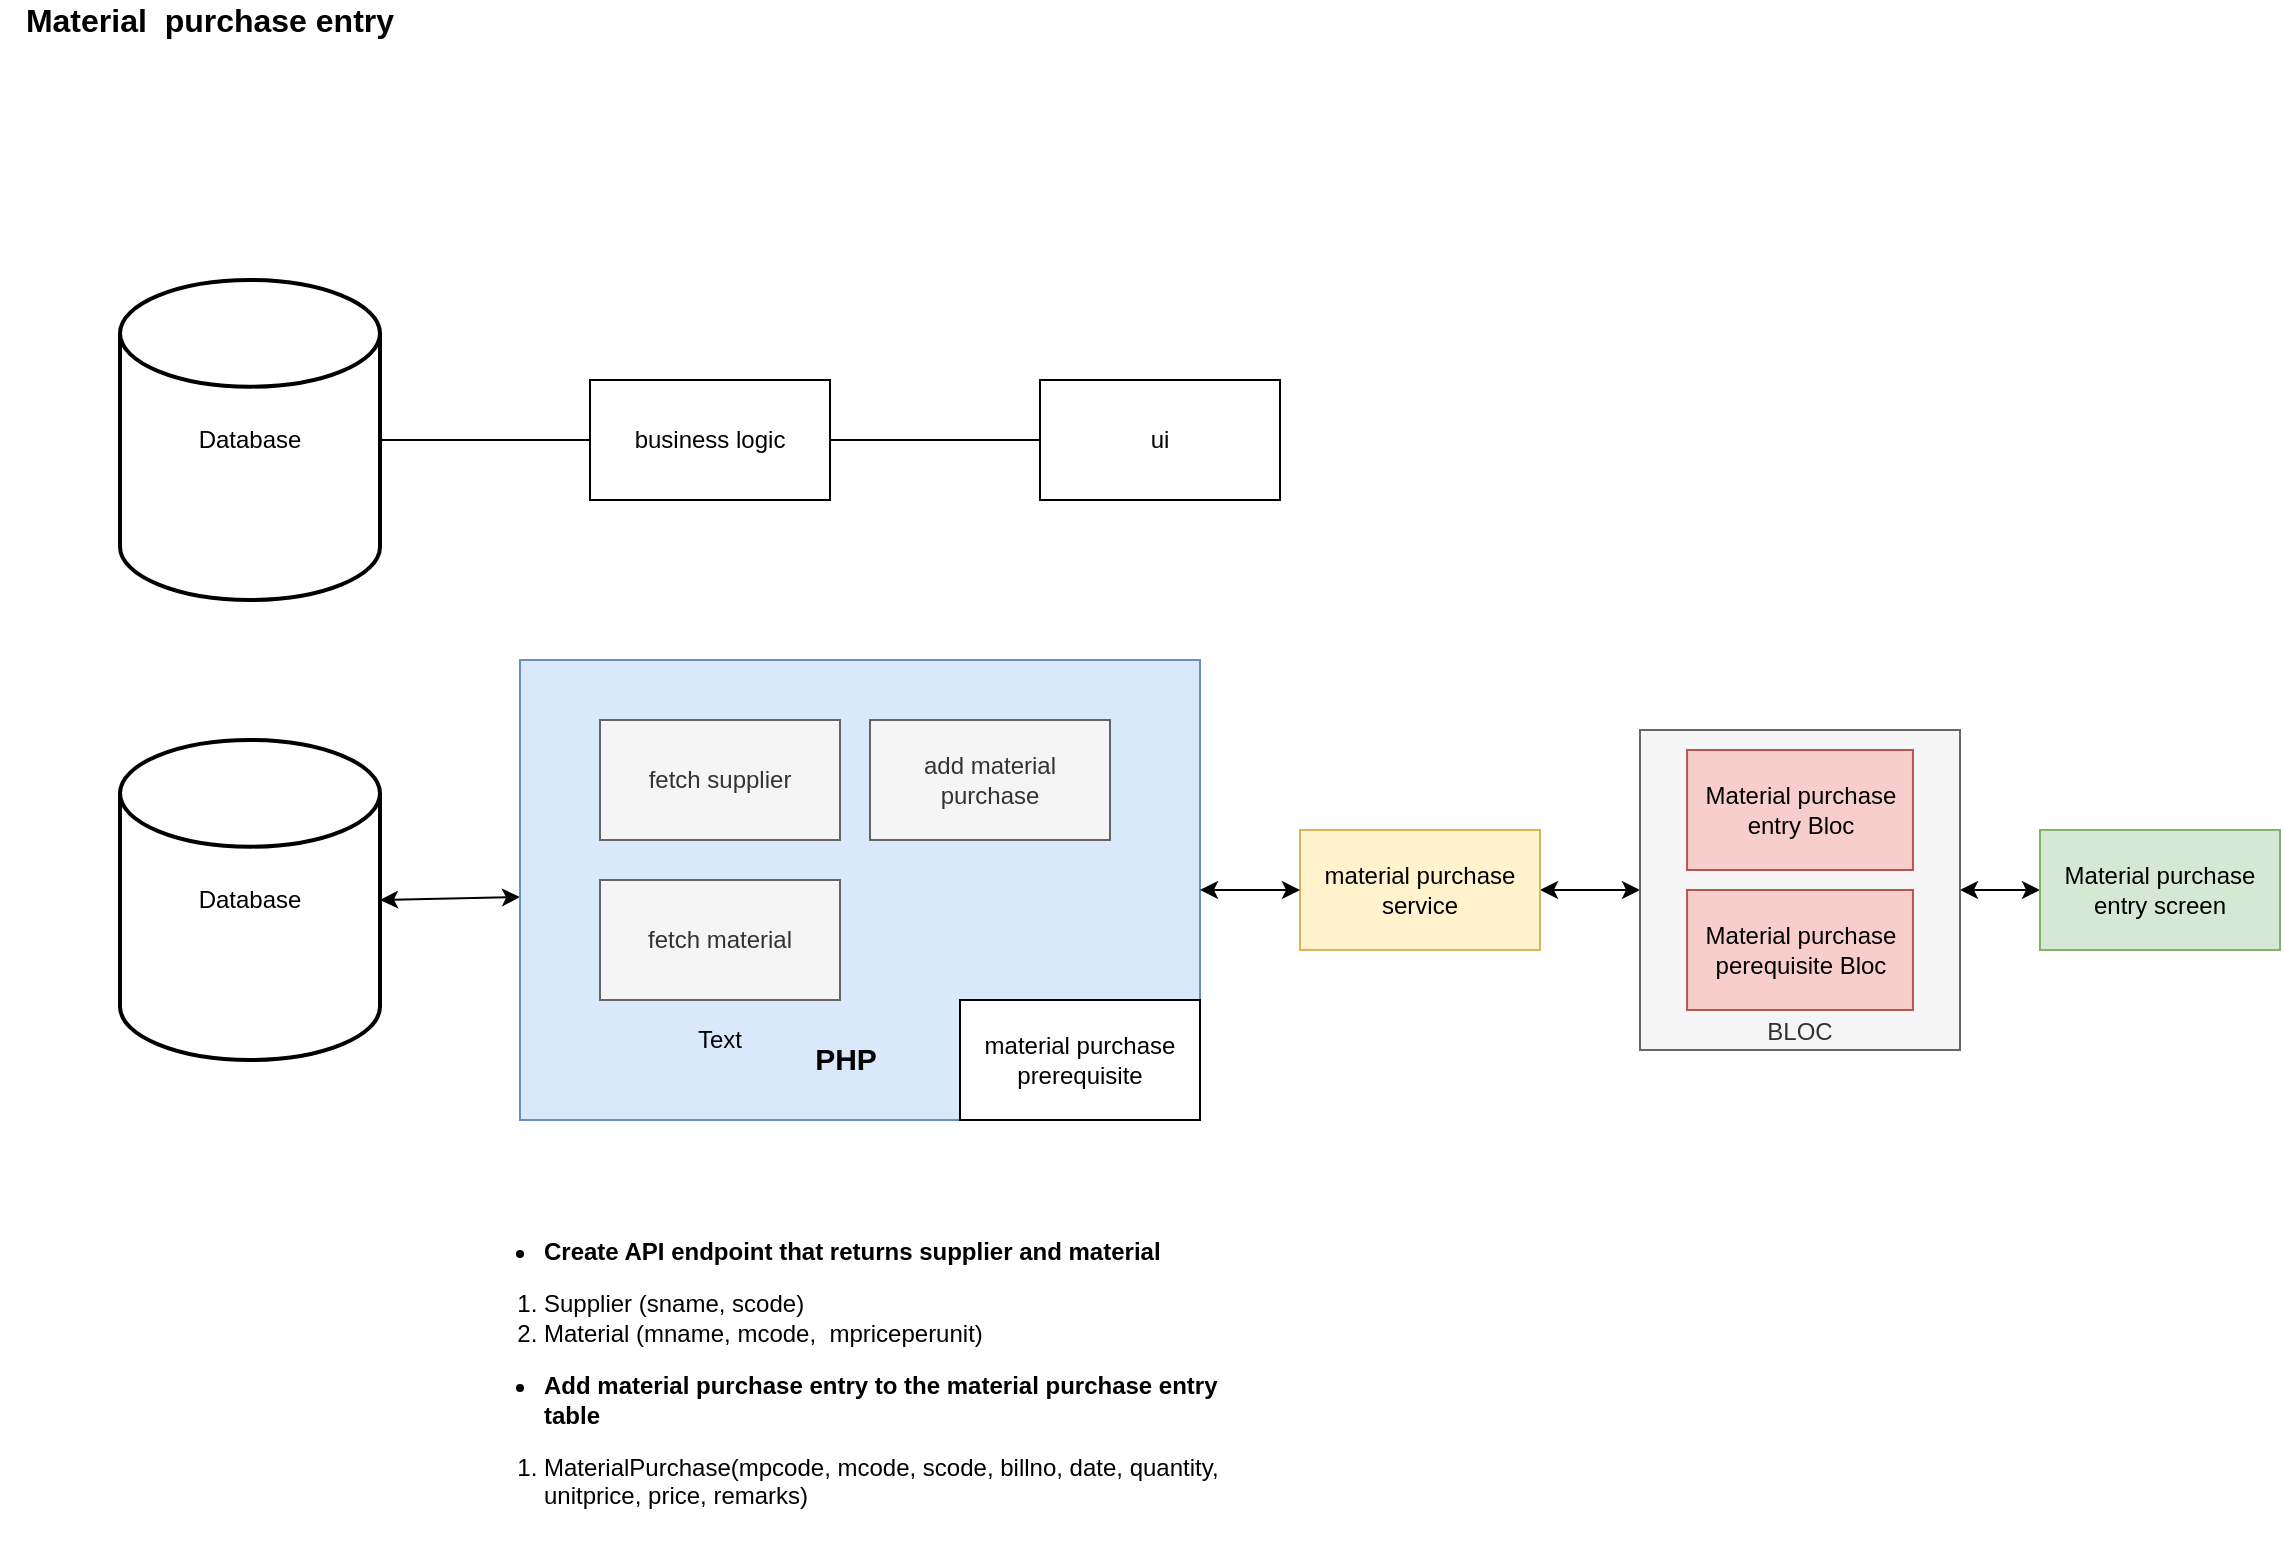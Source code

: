 <mxfile version="13.9.9" type="device" pages="5"><diagram id="QV5K9Vt319XhEKsrJ4Ew" name="High level diagram"><mxGraphModel dx="899" dy="542" grid="1" gridSize="10" guides="1" tooltips="1" connect="1" arrows="1" fold="1" page="1" pageScale="1" pageWidth="850" pageHeight="1100" math="0" shadow="0"><root><mxCell id="0"/><mxCell id="1" style="" parent="0"/><mxCell id="Pnt5gyBTpbnhrwUrMIUJ-1" value="Material&amp;nbsp; purchase entry" style="text;html=1;strokeColor=none;fillColor=none;align=center;verticalAlign=middle;whiteSpace=wrap;rounded=0;strokeWidth=1;fontStyle=1;fontSize=16;" parent="1" vertex="1"><mxGeometry x="10" y="10" width="210" height="20" as="geometry"/></mxCell><mxCell id="Pnt5gyBTpbnhrwUrMIUJ-18" style="edgeStyle=none;rounded=0;orthogonalLoop=1;jettySize=auto;html=1;exitX=1;exitY=0.5;exitDx=0;exitDy=0;exitPerimeter=0;entryX=0;entryY=0.5;entryDx=0;entryDy=0;fontSize=12;endArrow=none;endFill=0;" parent="1" source="Pnt5gyBTpbnhrwUrMIUJ-3" target="Pnt5gyBTpbnhrwUrMIUJ-4" edge="1"><mxGeometry relative="1" as="geometry"/></mxCell><mxCell id="Pnt5gyBTpbnhrwUrMIUJ-3" value="Database" style="strokeWidth=2;html=1;shape=mxgraph.flowchart.database;whiteSpace=wrap;fontSize=12;" parent="1" vertex="1"><mxGeometry x="70" y="150" width="130" height="160" as="geometry"/></mxCell><mxCell id="Pnt5gyBTpbnhrwUrMIUJ-19" style="edgeStyle=none;rounded=0;orthogonalLoop=1;jettySize=auto;html=1;exitX=1;exitY=0.5;exitDx=0;exitDy=0;entryX=0;entryY=0.5;entryDx=0;entryDy=0;fontSize=12;endArrow=none;endFill=0;" parent="1" source="Pnt5gyBTpbnhrwUrMIUJ-4" target="Pnt5gyBTpbnhrwUrMIUJ-5" edge="1"><mxGeometry relative="1" as="geometry"/></mxCell><mxCell id="Pnt5gyBTpbnhrwUrMIUJ-4" value="business logic" style="rounded=0;whiteSpace=wrap;html=1;strokeWidth=1;fontSize=12;" parent="1" vertex="1"><mxGeometry x="305" y="200" width="120" height="60" as="geometry"/></mxCell><mxCell id="Pnt5gyBTpbnhrwUrMIUJ-5" value="ui" style="rounded=0;whiteSpace=wrap;html=1;strokeWidth=1;fontSize=12;" parent="1" vertex="1"><mxGeometry x="530" y="200" width="120" height="60" as="geometry"/></mxCell><mxCell id="Pnt5gyBTpbnhrwUrMIUJ-31" style="edgeStyle=none;rounded=0;orthogonalLoop=1;jettySize=auto;html=1;exitX=1;exitY=0.5;exitDx=0;exitDy=0;exitPerimeter=0;endArrow=classic;endFill=1;fontSize=12;startArrow=classic;startFill=1;" parent="1" source="Pnt5gyBTpbnhrwUrMIUJ-21" target="Pnt5gyBTpbnhrwUrMIUJ-28" edge="1"><mxGeometry relative="1" as="geometry"/></mxCell><mxCell id="Pnt5gyBTpbnhrwUrMIUJ-21" value="Database" style="strokeWidth=2;html=1;shape=mxgraph.flowchart.database;whiteSpace=wrap;fontSize=12;" parent="1" vertex="1"><mxGeometry x="70" y="380" width="130" height="160" as="geometry"/></mxCell><UserObject label="" id="Pnt5gyBTpbnhrwUrMIUJ-29"><mxCell style="group;fillColor=#f8cecc;strokeColor=#b85450;" parent="1" vertex="1" connectable="0"><mxGeometry x="270" y="340" width="340" height="230" as="geometry"/></mxCell></UserObject><mxCell id="Pnt5gyBTpbnhrwUrMIUJ-28" value="&lt;h1&gt;&lt;font style=&quot;font-size: 15px&quot;&gt;PHP&lt;/font&gt;&lt;/h1&gt;" style="rounded=0;whiteSpace=wrap;html=1;strokeWidth=1;fontSize=12;align=center;spacingRight=14;verticalAlign=bottom;fillColor=#dae8fc;strokeColor=#6c8ebf;" parent="Pnt5gyBTpbnhrwUrMIUJ-29" vertex="1"><mxGeometry width="340" height="230" as="geometry"/></mxCell><mxCell id="Pnt5gyBTpbnhrwUrMIUJ-25" value="fetch supplier" style="rounded=0;whiteSpace=wrap;html=1;strokeWidth=1;fontSize=12;fillColor=#f5f5f5;strokeColor=#666666;fontColor=#333333;" parent="Pnt5gyBTpbnhrwUrMIUJ-29" vertex="1"><mxGeometry x="40" y="30" width="120" height="60" as="geometry"/></mxCell><mxCell id="Pnt5gyBTpbnhrwUrMIUJ-26" value="fetch material" style="rounded=0;whiteSpace=wrap;html=1;strokeWidth=1;fontSize=12;fillColor=#f5f5f5;strokeColor=#666666;fontColor=#333333;" parent="Pnt5gyBTpbnhrwUrMIUJ-29" vertex="1"><mxGeometry x="40" y="110" width="120" height="60" as="geometry"/></mxCell><mxCell id="Pnt5gyBTpbnhrwUrMIUJ-27" value="add material purchase" style="rounded=0;whiteSpace=wrap;html=1;strokeWidth=1;fontSize=12;fillColor=#f5f5f5;strokeColor=#666666;fontColor=#333333;" parent="Pnt5gyBTpbnhrwUrMIUJ-29" vertex="1"><mxGeometry x="175" y="30" width="120" height="60" as="geometry"/></mxCell><UserObject label="material purchase prerequisite" link="data:page/id,kyyFgKPDq-HaHWVdIv5S" id="Pnt5gyBTpbnhrwUrMIUJ-39"><mxCell style="rounded=0;whiteSpace=wrap;html=1;strokeWidth=1;fontSize=12;" parent="Pnt5gyBTpbnhrwUrMIUJ-29" vertex="1"><mxGeometry x="220" y="170" width="120" height="60" as="geometry"/></mxCell></UserObject><mxCell id="M_cP8SdvTLf78O9Frro9-1" style="edgeStyle=orthogonalEdgeStyle;rounded=0;orthogonalLoop=1;jettySize=auto;html=1;startArrow=classic;startFill=1;endArrow=classic;endFill=1;" edge="1" parent="1" source="Pnt5gyBTpbnhrwUrMIUJ-30" target="NsoEBpE51U3iJmEmzJG5-1"><mxGeometry relative="1" as="geometry"><mxPoint x="860" y="455" as="targetPoint"/><Array as="points"><mxPoint x="840" y="455"/><mxPoint x="840" y="455"/></Array></mxGeometry></mxCell><UserObject label="material purchase service" link="data:page/id,kyyFgKPDq-HaHWVdIv5S" id="Pnt5gyBTpbnhrwUrMIUJ-30"><mxCell style="rounded=0;whiteSpace=wrap;html=1;strokeWidth=1;fontSize=12;fillColor=#fff2cc;strokeColor=#d6b656;" parent="1" vertex="1"><mxGeometry x="660" y="425" width="120" height="60" as="geometry"/></mxCell></UserObject><mxCell id="M_cP8SdvTLf78O9Frro9-3" style="edgeStyle=orthogonalEdgeStyle;rounded=0;orthogonalLoop=1;jettySize=auto;html=1;entryX=1;entryY=0.5;entryDx=0;entryDy=0;startArrow=classic;startFill=1;endArrow=classic;endFill=1;" edge="1" parent="1" source="Pnt5gyBTpbnhrwUrMIUJ-35" target="NsoEBpE51U3iJmEmzJG5-1"><mxGeometry relative="1" as="geometry"/></mxCell><mxCell id="Pnt5gyBTpbnhrwUrMIUJ-35" value="Material purchase entry screen" style="rounded=0;whiteSpace=wrap;html=1;strokeWidth=1;fontSize=12;fillColor=#d5e8d4;strokeColor=#82b366;" parent="1" vertex="1"><mxGeometry x="1030" y="425" width="120" height="60" as="geometry"/></mxCell><mxCell id="Pnt5gyBTpbnhrwUrMIUJ-36" style="edgeStyle=none;rounded=0;orthogonalLoop=1;jettySize=auto;html=1;exitX=1;exitY=0.5;exitDx=0;exitDy=0;entryX=0;entryY=0.5;entryDx=0;entryDy=0;startArrow=classic;startFill=1;endArrow=classic;endFill=1;fontSize=12;" parent="1" source="Pnt5gyBTpbnhrwUrMIUJ-28" target="Pnt5gyBTpbnhrwUrMIUJ-30" edge="1"><mxGeometry relative="1" as="geometry"/></mxCell><mxCell id="tz2uzORWyGp7HRnt9-gu-1" value="Text" style="text;html=1;strokeColor=none;fillColor=none;align=center;verticalAlign=middle;whiteSpace=wrap;rounded=0;fontSize=12;" parent="1" vertex="1"><mxGeometry x="350" y="520" width="40" height="20" as="geometry"/></mxCell><mxCell id="tz2uzORWyGp7HRnt9-gu-2" value="&lt;ul&gt;&lt;li&gt;&lt;b&gt;Create API endpoint that returns supplier and material&lt;/b&gt;&lt;/li&gt;&lt;/ul&gt;&lt;ol&gt;&lt;li&gt;Supplier (sname, scode)&lt;/li&gt;&lt;li&gt;Material (mname, mcode,&amp;nbsp; mpriceperunit)&lt;/li&gt;&lt;/ol&gt;&lt;ul&gt;&lt;li&gt;&lt;b&gt;Add material purchase entry to the material purchase entry table&lt;/b&gt;&lt;/li&gt;&lt;/ul&gt;&lt;ol&gt;&lt;li&gt;MaterialPurchase(mpcode, mcode, scode, billno, date, quantity, unitprice, price, remarks)&lt;/li&gt;&lt;/ol&gt;" style="text;html=1;strokeColor=none;fillColor=none;align=left;verticalAlign=top;whiteSpace=wrap;rounded=0;fontSize=12;" parent="1" vertex="1"><mxGeometry x="240" y="610" width="400" height="170" as="geometry"/></mxCell><mxCell id="NsoEBpE51U3iJmEmzJG5-2" value="" style="group" vertex="1" connectable="0" parent="1"><mxGeometry x="830" y="375" width="160" height="160" as="geometry"/></mxCell><UserObject label="BLOC" link="data:page/id,rGWA-mxIF4zJP4xXCpjU" id="NsoEBpE51U3iJmEmzJG5-1"><mxCell style="rounded=0;whiteSpace=wrap;html=1;verticalAlign=bottom;fillColor=#f5f5f5;strokeColor=#666666;fontColor=#333333;" vertex="1" parent="NsoEBpE51U3iJmEmzJG5-2"><mxGeometry width="160" height="160" as="geometry"/></mxCell></UserObject><UserObject label="Material purchase perequisite Bloc" link="data:page/id,1KdPU-bh0A246NnZ06bt" id="Pnt5gyBTpbnhrwUrMIUJ-34"><mxCell style="rounded=0;whiteSpace=wrap;html=1;strokeWidth=1;fontSize=12;fillColor=#f8cecc;strokeColor=#b85450;" parent="NsoEBpE51U3iJmEmzJG5-2" vertex="1"><mxGeometry x="23.534" y="80" width="112.941" height="60" as="geometry"/></mxCell></UserObject><UserObject label="Material purchase entry Bloc" link="data:page/id,dkCH8ygt3ENEw-qmFj9S" id="lJnmMiMax9aITqA167YL-5"><mxCell style="rounded=0;whiteSpace=wrap;html=1;strokeWidth=1;fontSize=12;fillColor=#f8cecc;strokeColor=#b85450;" vertex="1" parent="NsoEBpE51U3iJmEmzJG5-2"><mxGeometry x="23.534" y="10" width="112.941" height="60" as="geometry"/></mxCell></UserObject></root></mxGraphModel></diagram><diagram id="kyyFgKPDq-HaHWVdIv5S" name="MP Services "><mxGraphModel dx="899" dy="1642" grid="1" gridSize="10" guides="1" tooltips="1" connect="1" arrows="1" fold="1" page="1" pageScale="1" pageWidth="850" pageHeight="1100" math="0" shadow="0"><root><mxCell id="8fcaQR_53dq7zYqpwBTJ-0"/><mxCell id="8fcaQR_53dq7zYqpwBTJ-1" parent="8fcaQR_53dq7zYqpwBTJ-0"/><mxCell id="xBUCFZnqK8qtdvG-FNYp-0" value="MaterialPurchaseService" style="swimlane;fontStyle=1;align=center;verticalAlign=top;childLayout=stackLayout;horizontal=1;startSize=26;horizontalStack=0;resizeParent=1;resizeParentMax=0;resizeLast=0;collapsible=1;marginBottom=0;strokeWidth=1;fontSize=12;" parent="8fcaQR_53dq7zYqpwBTJ-1" vertex="1"><mxGeometry x="50" y="-1010" width="340" height="190" as="geometry"/></mxCell><mxCell id="xBUCFZnqK8qtdvG-FNYp-1" value="+ baseUrl: String" style="text;strokeColor=none;fillColor=none;align=left;verticalAlign=top;spacingLeft=4;spacingRight=4;overflow=hidden;rotatable=0;points=[[0,0.5],[1,0.5]];portConstraint=eastwest;" parent="xBUCFZnqK8qtdvG-FNYp-0" vertex="1"><mxGeometry y="26" width="340" height="26" as="geometry"/></mxCell><mxCell id="xBUCFZnqK8qtdvG-FNYp-2" value="" style="line;strokeWidth=1;fillColor=none;align=left;verticalAlign=middle;spacingTop=-1;spacingLeft=3;spacingRight=3;rotatable=0;labelPosition=right;points=[];portConstraint=eastwest;" parent="xBUCFZnqK8qtdvG-FNYp-0" vertex="1"><mxGeometry y="52" width="340" height="8" as="geometry"/></mxCell><mxCell id="xBUCFZnqK8qtdvG-FNYp-3" value="+ getMPPrerequisite() : MPPrerequisite" style="text;strokeColor=none;fillColor=none;align=left;verticalAlign=top;spacingLeft=4;spacingRight=4;overflow=hidden;rotatable=0;points=[[0,0.5],[1,0.5]];portConstraint=eastwest;" parent="xBUCFZnqK8qtdvG-FNYp-0" vertex="1"><mxGeometry y="60" width="340" height="26" as="geometry"/></mxCell><mxCell id="xBUCFZnqK8qtdvG-FNYp-4" value="+ getMaterialPurchase() : MaterialPurchase" style="text;strokeColor=none;fillColor=none;align=left;verticalAlign=top;spacingLeft=4;spacingRight=4;overflow=hidden;rotatable=0;points=[[0,0.5],[1,0.5]];portConstraint=eastwest;" parent="xBUCFZnqK8qtdvG-FNYp-0" vertex="1"><mxGeometry y="86" width="340" height="26" as="geometry"/></mxCell><mxCell id="xBUCFZnqK8qtdvG-FNYp-5" value="+ uploadMP() : MaterialPurchase" style="text;strokeColor=none;fillColor=none;align=left;verticalAlign=top;spacingLeft=4;spacingRight=4;overflow=hidden;rotatable=0;points=[[0,0.5],[1,0.5]];portConstraint=eastwest;" parent="xBUCFZnqK8qtdvG-FNYp-0" vertex="1"><mxGeometry y="112" width="340" height="26" as="geometry"/></mxCell><mxCell id="xBUCFZnqK8qtdvG-FNYp-6" value="+ editMP() : MaterialPurchase" style="text;strokeColor=none;fillColor=none;align=left;verticalAlign=top;spacingLeft=4;spacingRight=4;overflow=hidden;rotatable=0;points=[[0,0.5],[1,0.5]];portConstraint=eastwest;" parent="xBUCFZnqK8qtdvG-FNYp-0" vertex="1"><mxGeometry y="138" width="340" height="26" as="geometry"/></mxCell><mxCell id="xBUCFZnqK8qtdvG-FNYp-7" value="+ uploadMP() : MaterialPurchase" style="text;strokeColor=none;fillColor=none;align=left;verticalAlign=top;spacingLeft=4;spacingRight=4;overflow=hidden;rotatable=0;points=[[0,0.5],[1,0.5]];portConstraint=eastwest;" parent="xBUCFZnqK8qtdvG-FNYp-0" vertex="1"><mxGeometry y="164" width="340" height="26" as="geometry"/></mxCell></root></mxGraphModel></diagram><diagram id="dkCH8ygt3ENEw-qmFj9S" name="MP entry bloc"><mxGraphModel dx="899" dy="542" grid="1" gridSize="10" guides="1" tooltips="1" connect="1" arrows="1" fold="1" page="1" pageScale="1" pageWidth="850" pageHeight="1100" math="0" shadow="0"><root><mxCell id="bBB6ayH8CwneLFa56HNG-0"/><mxCell id="bBB6ayH8CwneLFa56HNG-1" parent="bBB6ayH8CwneLFa56HNG-0"/><mxCell id="wGpXWfi1KZZLtxwiVBDF-0" value="MPEntryEvent" style="swimlane;fontStyle=2;childLayout=stackLayout;horizontal=1;startSize=26;fillColor=none;horizontalStack=0;resizeParent=1;resizeParentMax=0;resizeLast=0;collapsible=1;marginBottom=0;" vertex="1" collapsed="1" parent="bBB6ayH8CwneLFa56HNG-1"><mxGeometry x="190" y="60" width="110" height="26" as="geometry"><mxRectangle x="190" y="60" width="210" height="52" as="alternateBounds"/></mxGeometry></mxCell><mxCell id="wGpXWfi1KZZLtxwiVBDF-1" style="edgeStyle=orthogonalEdgeStyle;rounded=0;orthogonalLoop=1;jettySize=auto;html=1;entryX=0.5;entryY=1;entryDx=0;entryDy=0;endArrow=block;endFill=1;" edge="1" parent="bBB6ayH8CwneLFa56HNG-1" source="wGpXWfi1KZZLtxwiVBDF-2" target="wGpXWfi1KZZLtxwiVBDF-0"><mxGeometry relative="1" as="geometry"/></mxCell><mxCell id="wGpXWfi1KZZLtxwiVBDF-2" value="UploadMPEntry" style="swimlane;fontStyle=0;childLayout=stackLayout;horizontal=1;startSize=26;fillColor=none;horizontalStack=0;resizeParent=1;resizeParentMax=0;resizeLast=0;collapsible=1;marginBottom=0;" vertex="1" collapsed="1" parent="bBB6ayH8CwneLFa56HNG-1"><mxGeometry x="185" y="130" width="120" height="26" as="geometry"><mxRectangle x="225" y="140" width="140" height="260" as="alternateBounds"/></mxGeometry></mxCell><mxCell id="wGpXWfi1KZZLtxwiVBDF-3" value="+ mpcode : String" style="text;strokeColor=none;fillColor=none;align=left;verticalAlign=top;spacingLeft=4;spacingRight=4;overflow=hidden;rotatable=0;points=[[0,0.5],[1,0.5]];portConstraint=eastwest;" vertex="1" parent="wGpXWfi1KZZLtxwiVBDF-2"><mxGeometry y="26" width="120" height="26" as="geometry"/></mxCell><mxCell id="wGpXWfi1KZZLtxwiVBDF-4" value="+ mcode : String" style="text;strokeColor=none;fillColor=none;align=left;verticalAlign=top;spacingLeft=4;spacingRight=4;overflow=hidden;rotatable=0;points=[[0,0.5],[1,0.5]];portConstraint=eastwest;" vertex="1" parent="wGpXWfi1KZZLtxwiVBDF-2"><mxGeometry y="52" width="120" height="26" as="geometry"/></mxCell><mxCell id="wGpXWfi1KZZLtxwiVBDF-5" value="+ scode : String" style="text;strokeColor=none;fillColor=none;align=left;verticalAlign=top;spacingLeft=4;spacingRight=4;overflow=hidden;rotatable=0;points=[[0,0.5],[1,0.5]];portConstraint=eastwest;" vertex="1" parent="wGpXWfi1KZZLtxwiVBDF-2"><mxGeometry y="78" width="120" height="26" as="geometry"/></mxCell><mxCell id="wGpXWfi1KZZLtxwiVBDF-6" value="+ billno : String" style="text;strokeColor=none;fillColor=none;align=left;verticalAlign=top;spacingLeft=4;spacingRight=4;overflow=hidden;rotatable=0;points=[[0,0.5],[1,0.5]];portConstraint=eastwest;" vertex="1" parent="wGpXWfi1KZZLtxwiVBDF-2"><mxGeometry y="104" width="120" height="26" as="geometry"/></mxCell><mxCell id="wGpXWfi1KZZLtxwiVBDF-7" value="+ date : String" style="text;strokeColor=none;fillColor=none;align=left;verticalAlign=top;spacingLeft=4;spacingRight=4;overflow=hidden;rotatable=0;points=[[0,0.5],[1,0.5]];portConstraint=eastwest;" vertex="1" parent="wGpXWfi1KZZLtxwiVBDF-2"><mxGeometry y="130" width="120" height="26" as="geometry"/></mxCell><mxCell id="wGpXWfi1KZZLtxwiVBDF-8" value="+ quantity : String" style="text;strokeColor=none;fillColor=none;align=left;verticalAlign=top;spacingLeft=4;spacingRight=4;overflow=hidden;rotatable=0;points=[[0,0.5],[1,0.5]];portConstraint=eastwest;" vertex="1" parent="wGpXWfi1KZZLtxwiVBDF-2"><mxGeometry y="156" width="120" height="26" as="geometry"/></mxCell><mxCell id="wGpXWfi1KZZLtxwiVBDF-9" value="+ unitprice: String" style="text;strokeColor=none;fillColor=none;align=left;verticalAlign=top;spacingLeft=4;spacingRight=4;overflow=hidden;rotatable=0;points=[[0,0.5],[1,0.5]];portConstraint=eastwest;" vertex="1" parent="wGpXWfi1KZZLtxwiVBDF-2"><mxGeometry y="182" width="120" height="26" as="geometry"/></mxCell><mxCell id="wGpXWfi1KZZLtxwiVBDF-10" value="+ price : String" style="text;strokeColor=none;fillColor=none;align=left;verticalAlign=top;spacingLeft=4;spacingRight=4;overflow=hidden;rotatable=0;points=[[0,0.5],[1,0.5]];portConstraint=eastwest;" vertex="1" parent="wGpXWfi1KZZLtxwiVBDF-2"><mxGeometry y="208" width="120" height="26" as="geometry"/></mxCell><mxCell id="wGpXWfi1KZZLtxwiVBDF-11" value="+ remark: String" style="text;strokeColor=none;fillColor=none;align=left;verticalAlign=top;spacingLeft=4;spacingRight=4;overflow=hidden;rotatable=0;points=[[0,0.5],[1,0.5]];portConstraint=eastwest;" vertex="1" parent="wGpXWfi1KZZLtxwiVBDF-2"><mxGeometry y="234" width="120" height="26" as="geometry"/></mxCell><mxCell id="w36hBY3ST3zE9rsS7CHq-0" value="MPEntryState" style="swimlane;fontStyle=2;childLayout=stackLayout;horizontal=1;startSize=26;fillColor=none;horizontalStack=0;resizeParent=1;resizeParentMax=0;resizeLast=0;collapsible=1;marginBottom=0;" vertex="1" collapsed="1" parent="bBB6ayH8CwneLFa56HNG-1"><mxGeometry x="470" y="60" width="110" height="26" as="geometry"><mxRectangle x="470" y="60" width="210" height="52" as="alternateBounds"/></mxGeometry></mxCell><mxCell id="w36hBY3ST3zE9rsS7CHq-1" style="edgeStyle=orthogonalEdgeStyle;rounded=0;orthogonalLoop=1;jettySize=auto;html=1;entryX=0.5;entryY=1;entryDx=0;entryDy=0;" edge="1" parent="bBB6ayH8CwneLFa56HNG-1" source="w36hBY3ST3zE9rsS7CHq-8" target="w36hBY3ST3zE9rsS7CHq-0"><mxGeometry relative="1" as="geometry"><Array as="points"><mxPoint x="525" y="150"/><mxPoint x="525" y="150"/></Array></mxGeometry></mxCell><mxCell id="w36hBY3ST3zE9rsS7CHq-2" style="edgeStyle=orthogonalEdgeStyle;rounded=0;orthogonalLoop=1;jettySize=auto;html=1;entryX=0.5;entryY=1;entryDx=0;entryDy=0;endArrow=block;endFill=1;" edge="1" parent="bBB6ayH8CwneLFa56HNG-1" source="w36hBY3ST3zE9rsS7CHq-3" target="w36hBY3ST3zE9rsS7CHq-0"><mxGeometry relative="1" as="geometry"><Array as="points"><mxPoint x="760" y="158"/><mxPoint x="525" y="158"/></Array></mxGeometry></mxCell><mxCell id="w36hBY3ST3zE9rsS7CHq-3" value="MPUploading" style="swimlane;fontStyle=0;childLayout=stackLayout;horizontal=1;startSize=26;fillColor=none;horizontalStack=0;resizeParent=1;resizeParentMax=0;resizeLast=0;collapsible=1;marginBottom=0;" vertex="1" parent="bBB6ayH8CwneLFa56HNG-1"><mxGeometry x="660" y="178" width="140" height="52" as="geometry"><mxRectangle x="660" y="178" width="100" height="26" as="alternateBounds"/></mxGeometry></mxCell><mxCell id="w36hBY3ST3zE9rsS7CHq-4" style="edgeStyle=orthogonalEdgeStyle;rounded=0;orthogonalLoop=1;jettySize=auto;html=1;entryX=0.5;entryY=1;entryDx=0;entryDy=0;endArrow=block;endFill=1;" edge="1" parent="bBB6ayH8CwneLFa56HNG-1" source="w36hBY3ST3zE9rsS7CHq-5" target="w36hBY3ST3zE9rsS7CHq-0"><mxGeometry relative="1" as="geometry"><Array as="points"><mxPoint x="390" y="158"/><mxPoint x="525" y="158"/></Array></mxGeometry></mxCell><mxCell id="w36hBY3ST3zE9rsS7CHq-5" value="MPUploaded" style="swimlane;fontStyle=0;childLayout=stackLayout;horizontal=1;startSize=26;fillColor=none;horizontalStack=0;resizeParent=1;resizeParentMax=0;resizeLast=0;collapsible=1;marginBottom=0;" vertex="1" parent="bBB6ayH8CwneLFa56HNG-1"><mxGeometry x="320" y="178" width="140" height="78" as="geometry"><mxRectangle x="320" y="178" width="100" height="26" as="alternateBounds"/></mxGeometry></mxCell><mxCell id="w36hBY3ST3zE9rsS7CHq-6" value="+ messge : String" style="text;strokeColor=none;fillColor=none;align=left;verticalAlign=top;spacingLeft=4;spacingRight=4;overflow=hidden;rotatable=0;points=[[0,0.5],[1,0.5]];portConstraint=eastwest;" vertex="1" parent="w36hBY3ST3zE9rsS7CHq-5"><mxGeometry y="26" width="140" height="26" as="geometry"/></mxCell><mxCell id="w36hBY3ST3zE9rsS7CHq-7" value="+ status: bool" style="text;strokeColor=none;fillColor=none;align=left;verticalAlign=top;spacingLeft=4;spacingRight=4;overflow=hidden;rotatable=0;points=[[0,0.5],[1,0.5]];portConstraint=eastwest;" vertex="1" parent="w36hBY3ST3zE9rsS7CHq-5"><mxGeometry y="52" width="140" height="26" as="geometry"/></mxCell><mxCell id="w36hBY3ST3zE9rsS7CHq-8" value="MPError" style="swimlane;fontStyle=0;childLayout=stackLayout;horizontal=1;startSize=26;fillColor=none;horizontalStack=0;resizeParent=1;resizeParentMax=0;resizeLast=0;collapsible=1;marginBottom=0;" vertex="1" parent="bBB6ayH8CwneLFa56HNG-1"><mxGeometry x="505" y="178" width="140" height="78" as="geometry"><mxRectangle x="505" y="178" width="80" height="26" as="alternateBounds"/></mxGeometry></mxCell><mxCell id="w36hBY3ST3zE9rsS7CHq-9" value="+ messge : String" style="text;strokeColor=none;fillColor=none;align=left;verticalAlign=top;spacingLeft=4;spacingRight=4;overflow=hidden;rotatable=0;points=[[0,0.5],[1,0.5]];portConstraint=eastwest;" vertex="1" parent="w36hBY3ST3zE9rsS7CHq-8"><mxGeometry y="26" width="140" height="26" as="geometry"/></mxCell><mxCell id="w36hBY3ST3zE9rsS7CHq-10" value="+ status: bool" style="text;strokeColor=none;fillColor=none;align=left;verticalAlign=top;spacingLeft=4;spacingRight=4;overflow=hidden;rotatable=0;points=[[0,0.5],[1,0.5]];portConstraint=eastwest;" vertex="1" parent="w36hBY3ST3zE9rsS7CHq-8"><mxGeometry y="52" width="140" height="26" as="geometry"/></mxCell></root></mxGraphModel></diagram><diagram id="1KdPU-bh0A246NnZ06bt" name="MP prerequisite Bloc"><mxGraphModel dx="49" dy="542" grid="1" gridSize="10" guides="1" tooltips="1" connect="1" arrows="1" fold="1" page="1" pageScale="1" pageWidth="850" pageHeight="1100" math="0" shadow="0"><root><mxCell id="9GZE2hCJZmeitjKEEiCV-0"/><mxCell id="9GZE2hCJZmeitjKEEiCV-1" parent="9GZE2hCJZmeitjKEEiCV-0"/><mxCell id="dRiecwdv5yZpLqWaE-xh-0" style="edgeStyle=orthogonalEdgeStyle;rounded=0;orthogonalLoop=1;jettySize=auto;html=1;entryX=0.5;entryY=1;entryDx=0;entryDy=0;endArrow=block;endFill=1;" edge="1" parent="9GZE2hCJZmeitjKEEiCV-1" source="dRiecwdv5yZpLqWaE-xh-1" target="dRiecwdv5yZpLqWaE-xh-5"><mxGeometry relative="1" as="geometry"/></mxCell><mxCell id="dRiecwdv5yZpLqWaE-xh-1" value="MPPrerequisiteError" style="swimlane;fontStyle=0;childLayout=stackLayout;horizontal=1;startSize=26;fillColor=none;horizontalStack=0;resizeParent=1;resizeParentMax=0;resizeLast=0;collapsible=1;marginBottom=0;" vertex="1" parent="9GZE2hCJZmeitjKEEiCV-1"><mxGeometry x="1300" y="190" width="140" height="46" as="geometry"/></mxCell><mxCell id="r-FwxM_aSHjPBQ-463VA-0" value="+ message: String" style="text;html=1;align=center;verticalAlign=middle;resizable=0;points=[];autosize=1;" vertex="1" parent="dRiecwdv5yZpLqWaE-xh-1"><mxGeometry y="26" width="140" height="20" as="geometry"/></mxCell><mxCell id="dRiecwdv5yZpLqWaE-xh-2" value="MPPrerequisiteEvent" style="swimlane;fontStyle=2;childLayout=stackLayout;horizontal=1;startSize=26;fillColor=none;horizontalStack=0;resizeParent=1;resizeParentMax=0;resizeLast=0;collapsible=1;marginBottom=0;" vertex="1" parent="9GZE2hCJZmeitjKEEiCV-1"><mxGeometry x="880" y="103" width="210" height="52" as="geometry"/></mxCell><mxCell id="dRiecwdv5yZpLqWaE-xh-3" style="edgeStyle=orthogonalEdgeStyle;rounded=0;orthogonalLoop=1;jettySize=auto;html=1;entryX=0.5;entryY=1;entryDx=0;entryDy=0;endArrow=block;endFill=1;" edge="1" parent="9GZE2hCJZmeitjKEEiCV-1" source="dRiecwdv5yZpLqWaE-xh-4" target="dRiecwdv5yZpLqWaE-xh-2"><mxGeometry relative="1" as="geometry"/></mxCell><mxCell id="dRiecwdv5yZpLqWaE-xh-4" value="GetMPPrerequisite" style="swimlane;fontStyle=0;childLayout=stackLayout;horizontal=1;startSize=26;fillColor=none;horizontalStack=0;resizeParent=1;resizeParentMax=0;resizeLast=0;collapsible=1;marginBottom=0;" vertex="1" parent="9GZE2hCJZmeitjKEEiCV-1"><mxGeometry x="880" y="190" width="210" height="52" as="geometry"/></mxCell><mxCell id="dRiecwdv5yZpLqWaE-xh-5" value="MPPrerequisiteState" style="swimlane;fontStyle=2;childLayout=stackLayout;horizontal=1;startSize=26;fillColor=none;horizontalStack=0;resizeParent=1;resizeParentMax=0;resizeLast=0;collapsible=1;marginBottom=0;" vertex="1" parent="9GZE2hCJZmeitjKEEiCV-1"><mxGeometry x="1265" y="80" width="210" height="52" as="geometry"/></mxCell><mxCell id="dRiecwdv5yZpLqWaE-xh-6" style="edgeStyle=orthogonalEdgeStyle;rounded=0;orthogonalLoop=1;jettySize=auto;html=1;entryX=0.5;entryY=1;entryDx=0;entryDy=0;endArrow=block;endFill=1;" edge="1" parent="9GZE2hCJZmeitjKEEiCV-1" source="dRiecwdv5yZpLqWaE-xh-7" target="dRiecwdv5yZpLqWaE-xh-5"><mxGeometry relative="1" as="geometry"><Array as="points"><mxPoint x="1200" y="150"/><mxPoint x="1370" y="150"/></Array></mxGeometry></mxCell><mxCell id="dRiecwdv5yZpLqWaE-xh-7" value="MPPrerequisiteLoading" style="swimlane;fontStyle=0;childLayout=stackLayout;horizontal=1;startSize=26;fillColor=none;horizontalStack=0;resizeParent=1;resizeParentMax=0;resizeLast=0;collapsible=1;marginBottom=0;" vertex="1" parent="9GZE2hCJZmeitjKEEiCV-1"><mxGeometry x="1130" y="190" width="140" height="52" as="geometry"/></mxCell><mxCell id="dRiecwdv5yZpLqWaE-xh-8" style="edgeStyle=orthogonalEdgeStyle;rounded=0;orthogonalLoop=1;jettySize=auto;html=1;endArrow=block;endFill=1;" edge="1" parent="9GZE2hCJZmeitjKEEiCV-1" source="dRiecwdv5yZpLqWaE-xh-9"><mxGeometry relative="1" as="geometry"><mxPoint x="1370" y="130" as="targetPoint"/><Array as="points"><mxPoint x="1540" y="150"/><mxPoint x="1370" y="150"/></Array></mxGeometry></mxCell><mxCell id="dRiecwdv5yZpLqWaE-xh-9" value="MPPrerequisiteLoaded" style="swimlane;fontStyle=0;childLayout=stackLayout;horizontal=1;startSize=26;fillColor=none;horizontalStack=0;resizeParent=1;resizeParentMax=0;resizeLast=0;collapsible=1;marginBottom=0;" vertex="1" parent="9GZE2hCJZmeitjKEEiCV-1"><mxGeometry x="1470" y="190" width="160" height="78" as="geometry"/></mxCell><mxCell id="dRiecwdv5yZpLqWaE-xh-10" value="+ material: List&lt;Material&gt;" style="text;strokeColor=none;fillColor=none;align=left;verticalAlign=top;spacingLeft=4;spacingRight=4;overflow=hidden;rotatable=0;points=[[0,0.5],[1,0.5]];portConstraint=eastwest;" vertex="1" parent="dRiecwdv5yZpLqWaE-xh-9"><mxGeometry y="26" width="160" height="26" as="geometry"/></mxCell><mxCell id="dRiecwdv5yZpLqWaE-xh-11" value="+ supplier: List&lt;Supplier&gt;" style="text;strokeColor=none;fillColor=none;align=left;verticalAlign=top;spacingLeft=4;spacingRight=4;overflow=hidden;rotatable=0;points=[[0,0.5],[1,0.5]];portConstraint=eastwest;" vertex="1" parent="dRiecwdv5yZpLqWaE-xh-9"><mxGeometry y="52" width="160" height="26" as="geometry"/></mxCell></root></mxGraphModel></diagram><diagram id="rGWA-mxIF4zJP4xXCpjU" name="BusinessLogic"><mxGraphModel dx="899" dy="542" grid="1" gridSize="10" guides="1" tooltips="1" connect="1" arrows="1" fold="1" page="1" pageScale="1" pageWidth="850" pageHeight="1100" math="0" shadow="0"><root><mxCell id="6zVVcJskSqDxJQrPXMKp-0"/><mxCell id="6zVVcJskSqDxJQrPXMKp-1" parent="6zVVcJskSqDxJQrPXMKp-0"/><mxCell id="gR6fWZ7Ls9M4aqtm0wTX-0" value="add event to &lt;br&gt;MP prerequisite&lt;br&gt;bloc" style="edgeStyle=orthogonalEdgeStyle;rounded=0;orthogonalLoop=1;jettySize=auto;html=1;exitX=1;exitY=0.5;exitDx=0;exitDy=0;startArrow=none;startFill=0;endArrow=none;endFill=0;" edge="1" parent="6zVVcJskSqDxJQrPXMKp-1" source="6zVVcJskSqDxJQrPXMKp-2" target="6zVVcJskSqDxJQrPXMKp-15"><mxGeometry relative="1" as="geometry"/></mxCell><mxCell id="6zVVcJskSqDxJQrPXMKp-2" value="add button&lt;br&gt;&lt;br&gt;&lt;i&gt;when user press entry button&lt;/i&gt;" style="rounded=0;whiteSpace=wrap;html=1;fillColor=#f8cecc;strokeColor=#b85450;" vertex="1" parent="6zVVcJskSqDxJQrPXMKp-1"><mxGeometry x="130" y="140" width="120" height="60" as="geometry"/></mxCell><mxCell id="Mz4MLYwchLUupRPGtSrz-1" style="edgeStyle=orthogonalEdgeStyle;rounded=0;orthogonalLoop=1;jettySize=auto;html=1;exitX=1;exitY=0.5;exitDx=0;exitDy=0;entryX=0;entryY=0.5;entryDx=0;entryDy=0;startArrow=none;startFill=0;endArrow=none;endFill=0;" edge="1" parent="6zVVcJskSqDxJQrPXMKp-1" source="6zVVcJskSqDxJQrPXMKp-15" target="Mz4MLYwchLUupRPGtSrz-0"><mxGeometry relative="1" as="geometry"/></mxCell><mxCell id="6zVVcJskSqDxJQrPXMKp-15" value="GetMPPrerequisite" style="rounded=0;whiteSpace=wrap;html=1;fillColor=#dae8fc;strokeColor=#6c8ebf;" vertex="1" parent="6zVVcJskSqDxJQrPXMKp-1"><mxGeometry x="380" y="140" width="120" height="60" as="geometry"/></mxCell><mxCell id="Mz4MLYwchLUupRPGtSrz-5" value="if error" style="edgeStyle=orthogonalEdgeStyle;rounded=0;orthogonalLoop=1;jettySize=auto;html=1;entryX=0;entryY=0.5;entryDx=0;entryDy=0;startArrow=none;startFill=0;endArrow=none;endFill=0;" edge="1" parent="6zVVcJskSqDxJQrPXMKp-1" target="Mz4MLYwchLUupRPGtSrz-2"><mxGeometry x="0.478" relative="1" as="geometry"><mxPoint x="570" y="170" as="sourcePoint"/><Array as="points"><mxPoint x="640" y="170"/><mxPoint x="640" y="80"/></Array><mxPoint as="offset"/></mxGeometry></mxCell><mxCell id="Mz4MLYwchLUupRPGtSrz-6" value="&#10;&#10;&lt;span style=&quot;color: rgb(0, 0, 0); font-family: helvetica; font-size: 11px; font-style: normal; font-weight: 400; letter-spacing: normal; text-align: center; text-indent: 0px; text-transform: none; word-spacing: 0px; background-color: rgb(255, 255, 255); display: inline; float: none;&quot;&gt;if loaded&lt;/span&gt;&#10;&#10;" style="edgeStyle=orthogonalEdgeStyle;rounded=0;orthogonalLoop=1;jettySize=auto;html=1;entryX=0;entryY=0.75;entryDx=0;entryDy=0;startArrow=none;startFill=0;endArrow=none;endFill=0;" edge="1" parent="6zVVcJskSqDxJQrPXMKp-1" target="Mz4MLYwchLUupRPGtSrz-4"><mxGeometry x="0.556" relative="1" as="geometry"><mxPoint x="570" y="170" as="sourcePoint"/><Array as="points"><mxPoint x="640" y="170"/><mxPoint x="640" y="265"/></Array><mxPoint as="offset"/></mxGeometry></mxCell><mxCell id="Mz4MLYwchLUupRPGtSrz-7" value="if loading" style="edgeStyle=orthogonalEdgeStyle;rounded=0;orthogonalLoop=1;jettySize=auto;html=1;exitX=1;exitY=0.5;exitDx=0;exitDy=0;startArrow=none;startFill=0;endArrow=none;endFill=0;" edge="1" parent="6zVVcJskSqDxJQrPXMKp-1" target="Mz4MLYwchLUupRPGtSrz-3"><mxGeometry x="0.231" relative="1" as="geometry"><mxPoint x="570" y="170" as="sourcePoint"/><mxPoint as="offset"/></mxGeometry></mxCell><mxCell id="Mz4MLYwchLUupRPGtSrz-0" value="state" style="rhombus;whiteSpace=wrap;html=1;fillColor=#d5e8d4;strokeColor=#82b366;" vertex="1" parent="6zVVcJskSqDxJQrPXMKp-1"><mxGeometry x="530" y="130" width="80" height="80" as="geometry"/></mxCell><mxCell id="TOPMRyOFL4B_MPEgMVK4-4" style="edgeStyle=orthogonalEdgeStyle;rounded=0;orthogonalLoop=1;jettySize=auto;html=1;exitX=1;exitY=0.5;exitDx=0;exitDy=0;entryX=0;entryY=0.5;entryDx=0;entryDy=0;startArrow=none;startFill=0;endArrow=none;endFill=0;" edge="1" parent="6zVVcJskSqDxJQrPXMKp-1" source="Mz4MLYwchLUupRPGtSrz-2" target="TOPMRyOFL4B_MPEgMVK4-1"><mxGeometry relative="1" as="geometry"/></mxCell><mxCell id="Mz4MLYwchLUupRPGtSrz-2" value="MPPrerequisiteError" style="rounded=0;whiteSpace=wrap;html=1;fillColor=#fff2cc;strokeColor=#d6b656;" vertex="1" parent="6zVVcJskSqDxJQrPXMKp-1"><mxGeometry x="740" y="60" width="130" height="60" as="geometry"/></mxCell><mxCell id="TOPMRyOFL4B_MPEgMVK4-5" style="edgeStyle=orthogonalEdgeStyle;rounded=0;orthogonalLoop=1;jettySize=auto;html=1;startArrow=none;startFill=0;endArrow=none;endFill=0;" edge="1" parent="6zVVcJskSqDxJQrPXMKp-1" source="Mz4MLYwchLUupRPGtSrz-3" target="TOPMRyOFL4B_MPEgMVK4-2"><mxGeometry relative="1" as="geometry"/></mxCell><mxCell id="Mz4MLYwchLUupRPGtSrz-3" value="MPPrerequisiteLoading" style="rounded=0;whiteSpace=wrap;html=1;fillColor=#fff2cc;strokeColor=#d6b656;" vertex="1" parent="6zVVcJskSqDxJQrPXMKp-1"><mxGeometry x="740" y="140" width="130" height="60" as="geometry"/></mxCell><mxCell id="TOPMRyOFL4B_MPEgMVK4-6" style="edgeStyle=orthogonalEdgeStyle;rounded=0;orthogonalLoop=1;jettySize=auto;html=1;startArrow=none;startFill=0;endArrow=none;endFill=0;" edge="1" parent="6zVVcJskSqDxJQrPXMKp-1" source="Mz4MLYwchLUupRPGtSrz-4" target="TOPMRyOFL4B_MPEgMVK4-3"><mxGeometry relative="1" as="geometry"/></mxCell><mxCell id="Mz4MLYwchLUupRPGtSrz-4" value="MPPrerequisiteLoaded" style="rounded=0;whiteSpace=wrap;html=1;fillColor=#fff2cc;strokeColor=#d6b656;" vertex="1" parent="6zVVcJskSqDxJQrPXMKp-1"><mxGeometry x="740" y="220" width="130" height="60" as="geometry"/></mxCell><mxCell id="TOPMRyOFL4B_MPEgMVK4-1" value="show error screen" style="rounded=0;whiteSpace=wrap;html=1;fillColor=#f5f5f5;strokeColor=#666666;fontColor=#333333;" vertex="1" parent="6zVVcJskSqDxJQrPXMKp-1"><mxGeometry x="920" y="60" width="120" height="60" as="geometry"/></mxCell><mxCell id="TOPMRyOFL4B_MPEgMVK4-2" value="loading indicator" style="rounded=0;whiteSpace=wrap;html=1;fillColor=#f5f5f5;strokeColor=#666666;fontColor=#333333;" vertex="1" parent="6zVVcJskSqDxJQrPXMKp-1"><mxGeometry x="920" y="140" width="120" height="60" as="geometry"/></mxCell><mxCell id="TOPMRyOFL4B_MPEgMVK4-3" value="build MP entry screen" style="rounded=0;whiteSpace=wrap;html=1;fillColor=#f5f5f5;strokeColor=#666666;fontColor=#333333;" vertex="1" parent="6zVVcJskSqDxJQrPXMKp-1"><mxGeometry x="920" y="220" width="120" height="60" as="geometry"/></mxCell><mxCell id="7FPdG64-NO_vjr0pDMeN-0" value="add event to &lt;br&gt;MP entry&lt;br&gt;bloc" style="edgeStyle=orthogonalEdgeStyle;rounded=0;orthogonalLoop=1;jettySize=auto;html=1;exitX=1;exitY=0.5;exitDx=0;exitDy=0;startArrow=none;startFill=0;endArrow=none;endFill=0;" edge="1" parent="6zVVcJskSqDxJQrPXMKp-1" source="7FPdG64-NO_vjr0pDMeN-1" target="7FPdG64-NO_vjr0pDMeN-3"><mxGeometry relative="1" as="geometry"/></mxCell><mxCell id="7FPdG64-NO_vjr0pDMeN-1" value="upload button&lt;br&gt;&lt;br&gt;when user clicks upload" style="rounded=0;whiteSpace=wrap;html=1;fillColor=#f8cecc;strokeColor=#b85450;" vertex="1" parent="6zVVcJskSqDxJQrPXMKp-1"><mxGeometry x="130" y="400" width="120" height="60" as="geometry"/></mxCell><mxCell id="7FPdG64-NO_vjr0pDMeN-2" style="edgeStyle=orthogonalEdgeStyle;rounded=0;orthogonalLoop=1;jettySize=auto;html=1;exitX=1;exitY=0.5;exitDx=0;exitDy=0;entryX=0;entryY=0.5;entryDx=0;entryDy=0;startArrow=none;startFill=0;endArrow=none;endFill=0;" edge="1" parent="6zVVcJskSqDxJQrPXMKp-1" source="7FPdG64-NO_vjr0pDMeN-3" target="7FPdG64-NO_vjr0pDMeN-7"><mxGeometry relative="1" as="geometry"/></mxCell><mxCell id="7FPdG64-NO_vjr0pDMeN-3" value="UploadMPEntry" style="rounded=0;whiteSpace=wrap;html=1;fillColor=#dae8fc;strokeColor=#6c8ebf;" vertex="1" parent="6zVVcJskSqDxJQrPXMKp-1"><mxGeometry x="380" y="400" width="120" height="60" as="geometry"/></mxCell><mxCell id="7FPdG64-NO_vjr0pDMeN-4" value="if error" style="edgeStyle=orthogonalEdgeStyle;rounded=0;orthogonalLoop=1;jettySize=auto;html=1;entryX=0;entryY=0.5;entryDx=0;entryDy=0;startArrow=none;startFill=0;endArrow=none;endFill=0;" edge="1" parent="6zVVcJskSqDxJQrPXMKp-1" target="7FPdG64-NO_vjr0pDMeN-9"><mxGeometry x="0.478" relative="1" as="geometry"><mxPoint x="570" y="430" as="sourcePoint"/><Array as="points"><mxPoint x="640" y="430"/><mxPoint x="640" y="340"/></Array><mxPoint as="offset"/></mxGeometry></mxCell><mxCell id="7FPdG64-NO_vjr0pDMeN-5" value="if uploaded" style="edgeStyle=orthogonalEdgeStyle;rounded=0;orthogonalLoop=1;jettySize=auto;html=1;entryX=0;entryY=0.75;entryDx=0;entryDy=0;startArrow=none;startFill=0;endArrow=none;endFill=0;" edge="1" parent="6zVVcJskSqDxJQrPXMKp-1" target="7FPdG64-NO_vjr0pDMeN-13"><mxGeometry x="0.556" relative="1" as="geometry"><mxPoint x="570" y="430" as="sourcePoint"/><Array as="points"><mxPoint x="640" y="430"/><mxPoint x="640" y="525"/></Array><mxPoint as="offset"/></mxGeometry></mxCell><mxCell id="7FPdG64-NO_vjr0pDMeN-6" value="if loading" style="edgeStyle=orthogonalEdgeStyle;rounded=0;orthogonalLoop=1;jettySize=auto;html=1;exitX=1;exitY=0.5;exitDx=0;exitDy=0;startArrow=none;startFill=0;endArrow=none;endFill=0;" edge="1" parent="6zVVcJskSqDxJQrPXMKp-1" target="7FPdG64-NO_vjr0pDMeN-11"><mxGeometry x="0.231" relative="1" as="geometry"><mxPoint x="570" y="430" as="sourcePoint"/><mxPoint as="offset"/></mxGeometry></mxCell><mxCell id="7FPdG64-NO_vjr0pDMeN-7" value="state" style="rhombus;whiteSpace=wrap;html=1;fillColor=#d5e8d4;strokeColor=#82b366;" vertex="1" parent="6zVVcJskSqDxJQrPXMKp-1"><mxGeometry x="530" y="390" width="80" height="80" as="geometry"/></mxCell><mxCell id="7FPdG64-NO_vjr0pDMeN-8" style="edgeStyle=orthogonalEdgeStyle;rounded=0;orthogonalLoop=1;jettySize=auto;html=1;exitX=1;exitY=0.5;exitDx=0;exitDy=0;entryX=0;entryY=0.5;entryDx=0;entryDy=0;startArrow=none;startFill=0;endArrow=none;endFill=0;" edge="1" parent="6zVVcJskSqDxJQrPXMKp-1" source="7FPdG64-NO_vjr0pDMeN-9" target="7FPdG64-NO_vjr0pDMeN-14"><mxGeometry relative="1" as="geometry"/></mxCell><mxCell id="7FPdG64-NO_vjr0pDMeN-9" value="MPEntryError" style="rounded=0;whiteSpace=wrap;html=1;fillColor=#fff2cc;strokeColor=#d6b656;" vertex="1" parent="6zVVcJskSqDxJQrPXMKp-1"><mxGeometry x="740" y="320" width="130" height="60" as="geometry"/></mxCell><mxCell id="7FPdG64-NO_vjr0pDMeN-10" style="edgeStyle=orthogonalEdgeStyle;rounded=0;orthogonalLoop=1;jettySize=auto;html=1;startArrow=none;startFill=0;endArrow=none;endFill=0;" edge="1" parent="6zVVcJskSqDxJQrPXMKp-1" source="7FPdG64-NO_vjr0pDMeN-11" target="7FPdG64-NO_vjr0pDMeN-15"><mxGeometry relative="1" as="geometry"/></mxCell><mxCell id="7FPdG64-NO_vjr0pDMeN-11" value="MPEntryLoading" style="rounded=0;whiteSpace=wrap;html=1;fillColor=#fff2cc;strokeColor=#d6b656;" vertex="1" parent="6zVVcJskSqDxJQrPXMKp-1"><mxGeometry x="740" y="400" width="130" height="60" as="geometry"/></mxCell><mxCell id="7FPdG64-NO_vjr0pDMeN-12" style="edgeStyle=orthogonalEdgeStyle;rounded=0;orthogonalLoop=1;jettySize=auto;html=1;startArrow=none;startFill=0;endArrow=none;endFill=0;" edge="1" parent="6zVVcJskSqDxJQrPXMKp-1" source="7FPdG64-NO_vjr0pDMeN-13" target="7FPdG64-NO_vjr0pDMeN-16"><mxGeometry relative="1" as="geometry"/></mxCell><mxCell id="7FPdG64-NO_vjr0pDMeN-13" value="MPEntryLoaded" style="rounded=0;whiteSpace=wrap;html=1;fillColor=#fff2cc;strokeColor=#d6b656;" vertex="1" parent="6zVVcJskSqDxJQrPXMKp-1"><mxGeometry x="740" y="480" width="130" height="60" as="geometry"/></mxCell><mxCell id="7FPdG64-NO_vjr0pDMeN-14" value="show error snackbar" style="rounded=0;whiteSpace=wrap;html=1;fillColor=#f5f5f5;strokeColor=#666666;fontColor=#333333;" vertex="1" parent="6zVVcJskSqDxJQrPXMKp-1"><mxGeometry x="920" y="320" width="120" height="60" as="geometry"/></mxCell><mxCell id="7FPdG64-NO_vjr0pDMeN-15" value="loading snackbar" style="rounded=0;whiteSpace=wrap;html=1;fillColor=#f5f5f5;strokeColor=#666666;fontColor=#333333;" vertex="1" parent="6zVVcJskSqDxJQrPXMKp-1"><mxGeometry x="920" y="400" width="120" height="60" as="geometry"/></mxCell><mxCell id="7FPdG64-NO_vjr0pDMeN-16" value="uploaded snackbar" style="rounded=0;whiteSpace=wrap;html=1;fillColor=#f5f5f5;strokeColor=#666666;fontColor=#333333;" vertex="1" parent="6zVVcJskSqDxJQrPXMKp-1"><mxGeometry x="920" y="480" width="120" height="60" as="geometry"/></mxCell></root></mxGraphModel></diagram></mxfile>
